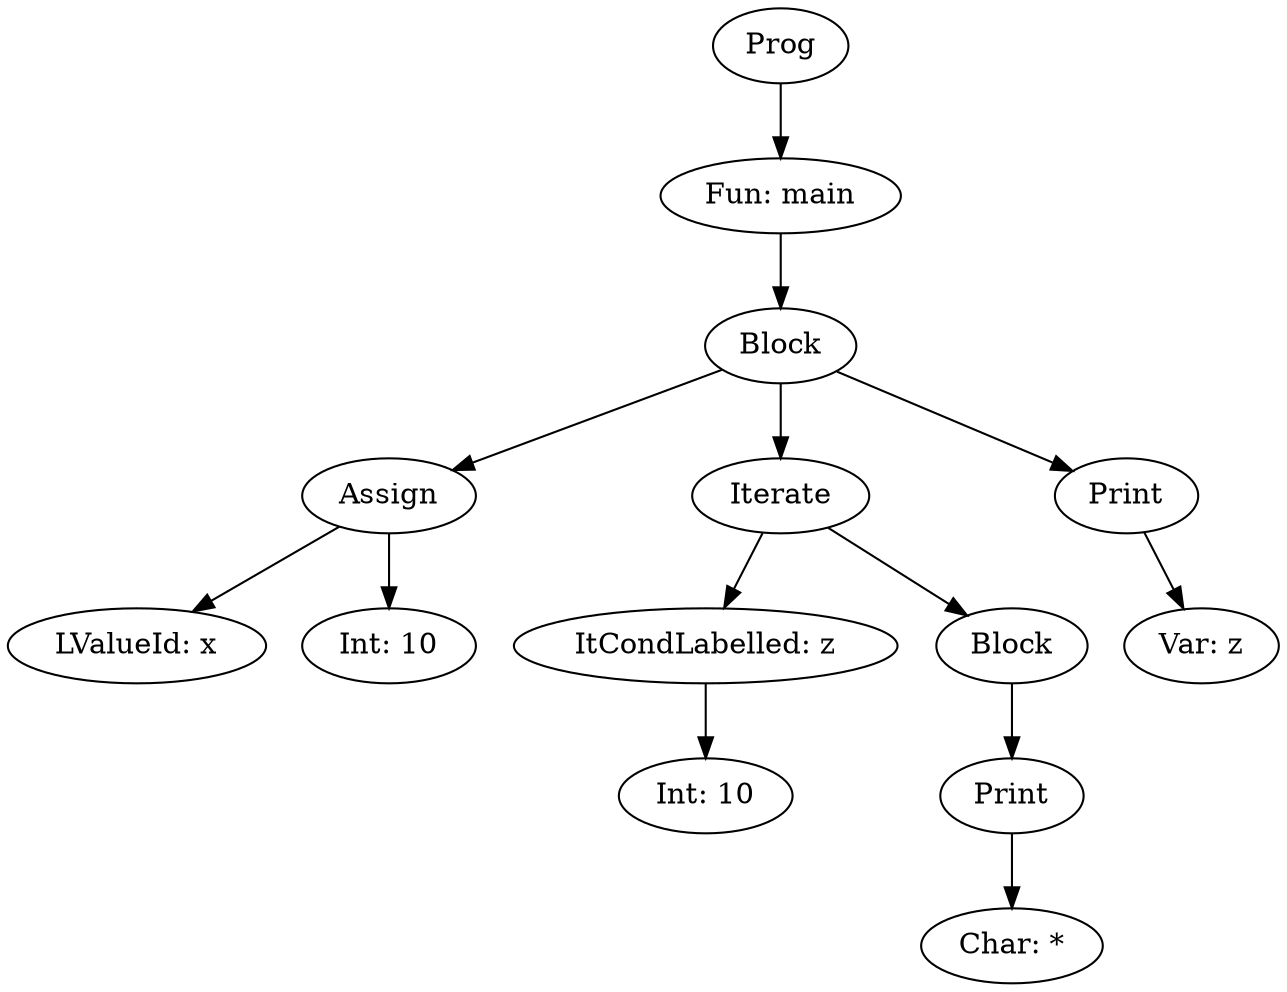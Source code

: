 digraph AST {
"Prog116211441" [label="Prog"];
"Fun1603195447" [label="Fun: main"];
"Prog116211441" -> "Fun1603195447";
"CmdBlock792791759" [label="Block"];
"Fun1603195447" -> "CmdBlock792791759";
"CmdAssign1191747167" [label="Assign"];
"CmdBlock792791759" -> "CmdAssign1191747167";
"LValueId1094834071" [label="LValueId: x"];
"CmdAssign1191747167" -> "LValueId1094834071";
"ExpInt1761061602" [label="Int: 10"];
"CmdAssign1191747167" -> "ExpInt1761061602";
"CmdIterate1330106945" [label="Iterate"];
"CmdBlock792791759" -> "CmdIterate1330106945";
"ItCondLabelled1279149968" [label="ItCondLabelled: z"];
"CmdIterate1330106945" -> "ItCondLabelled1279149968";
"ExpInt59559151" [label="Int: 10"];
"ItCondLabelled1279149968" -> "ExpInt59559151";
"CmdBlock1450821318" [label="Block"];
"CmdIterate1330106945" -> "CmdBlock1450821318";
"CmdPrint668849042" [label="Print"];
"CmdBlock1450821318" -> "CmdPrint668849042";
"ExpChar434176574" [label="Char: *"];
"CmdPrint668849042" -> "ExpChar434176574";
"CmdPrint2096057945" [label="Print"];
"CmdBlock792791759" -> "CmdPrint2096057945";
"ExpVar1689843956" [label="Var: z"];
"CmdPrint2096057945" -> "ExpVar1689843956";
}
